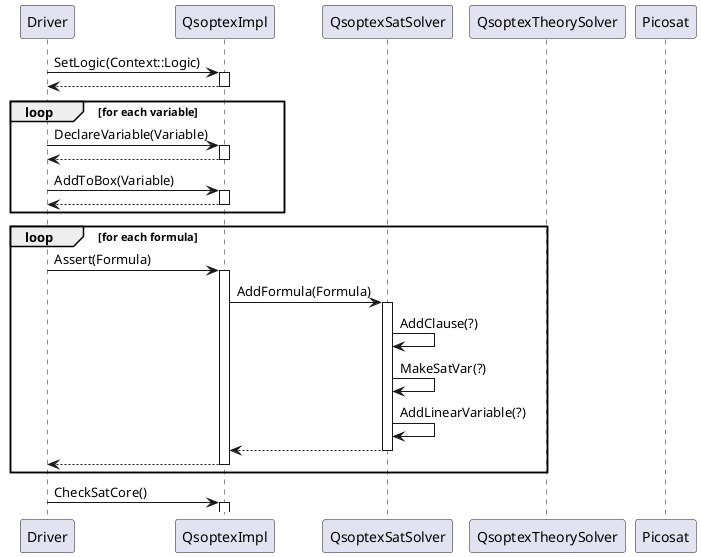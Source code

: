 @startuml qsoptex

participant Driver
participant QsoptexImpl
participant QsoptexSatSolver
participant QsoptexTheorySolver
participant Picosat

Driver -> QsoptexImpl ++: SetLogic(Context::Logic)
return

loop for each variable
    Driver -> QsoptexImpl ++: DeclareVariable(Variable)
    return
    Driver -> QsoptexImpl ++: AddToBox(Variable)
    return
end

loop for each formula
    Driver -> QsoptexImpl ++: Assert(Formula)
    QsoptexImpl -> QsoptexSatSolver ++: AddFormula(Formula)
    QsoptexSatSolver -> QsoptexSatSolver : AddClause(?)
    QsoptexSatSolver -> QsoptexSatSolver : MakeSatVar(?)
    QsoptexSatSolver -> QsoptexSatSolver : AddLinearVariable(?)
    return
    return
end

Driver -> QsoptexImpl ++: CheckSatCore()

@enduml
